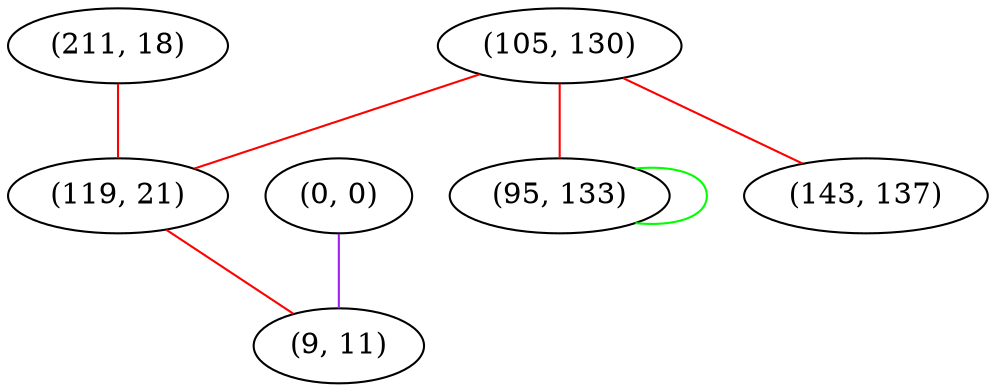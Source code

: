 graph "" {
"(211, 18)";
"(0, 0)";
"(105, 130)";
"(95, 133)";
"(119, 21)";
"(143, 137)";
"(9, 11)";
"(211, 18)" -- "(119, 21)"  [color=red, key=0, weight=1];
"(0, 0)" -- "(9, 11)"  [color=purple, key=0, weight=4];
"(105, 130)" -- "(143, 137)"  [color=red, key=0, weight=1];
"(105, 130)" -- "(119, 21)"  [color=red, key=0, weight=1];
"(105, 130)" -- "(95, 133)"  [color=red, key=0, weight=1];
"(95, 133)" -- "(95, 133)"  [color=green, key=0, weight=2];
"(119, 21)" -- "(9, 11)"  [color=red, key=0, weight=1];
}
